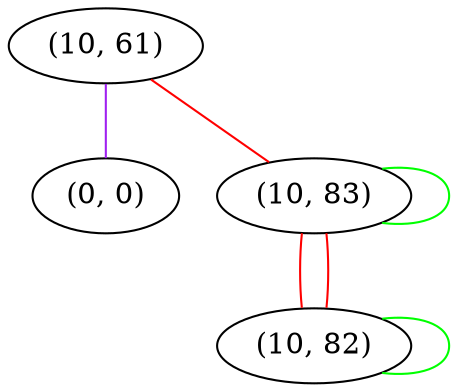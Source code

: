 graph "" {
"(10, 61)";
"(0, 0)";
"(10, 83)";
"(10, 82)";
"(10, 61)" -- "(0, 0)"  [color=purple, key=0, weight=4];
"(10, 61)" -- "(10, 83)"  [color=red, key=0, weight=1];
"(10, 83)" -- "(10, 83)"  [color=green, key=0, weight=2];
"(10, 83)" -- "(10, 82)"  [color=red, key=0, weight=1];
"(10, 83)" -- "(10, 82)"  [color=red, key=1, weight=1];
"(10, 82)" -- "(10, 82)"  [color=green, key=0, weight=2];
}
